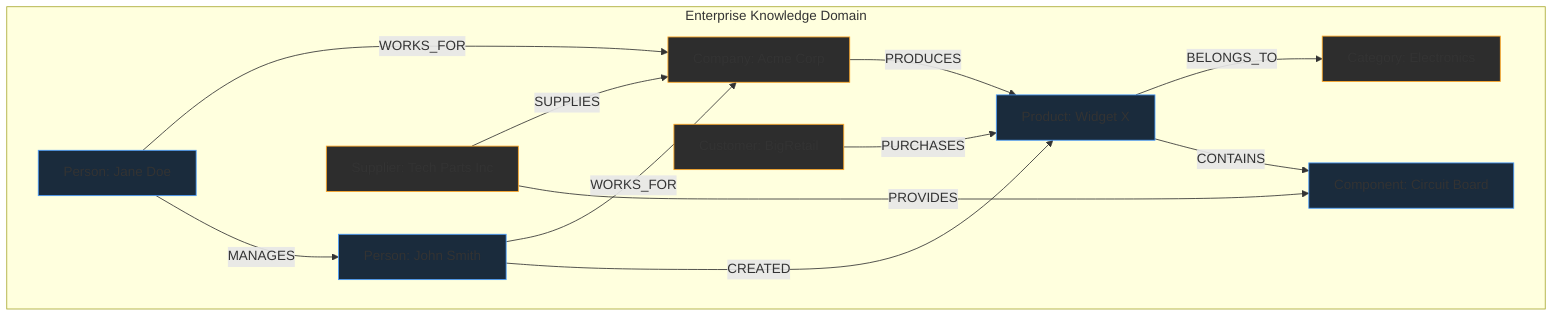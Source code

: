 graph TD
    subgraph "Enterprise Knowledge Domain"
        A["Person: John Smith"] -->|WORKS_FOR| B["Company: Acme Corp"]
        B -->|PRODUCES| C["Product: Widget X"]
        A -->|CREATED| C
        C -->|BELONGS_TO| D["Category: Electronics"]
        E["Person: Jane Doe"] -->|WORKS_FOR| B
        E -->|MANAGES| A
        F["Supplier: Tech Parts Inc"] -->|SUPPLIES| B
        F -->|PROVIDES| G["Component: Circuit Board"]
        C -->|CONTAINS| G
        H["Customer: BigRetail"] -->|PURCHASES| C
        
        style A fill:#1a2b3c,stroke:#4a9eff
        style B fill:#2d2d2d,stroke:#ffa726
        style C fill:#1a2b3c,stroke:#4a9eff
        style D fill:#2d2d2d,stroke:#ffa726
        style E fill:#1a2b3c,stroke:#4a9eff
        style F fill:#2d2d2d,stroke:#ffa726
        style G fill:#1a2b3c,stroke:#4a9eff
        style H fill:#2d2d2d,stroke:#ffa726
    end